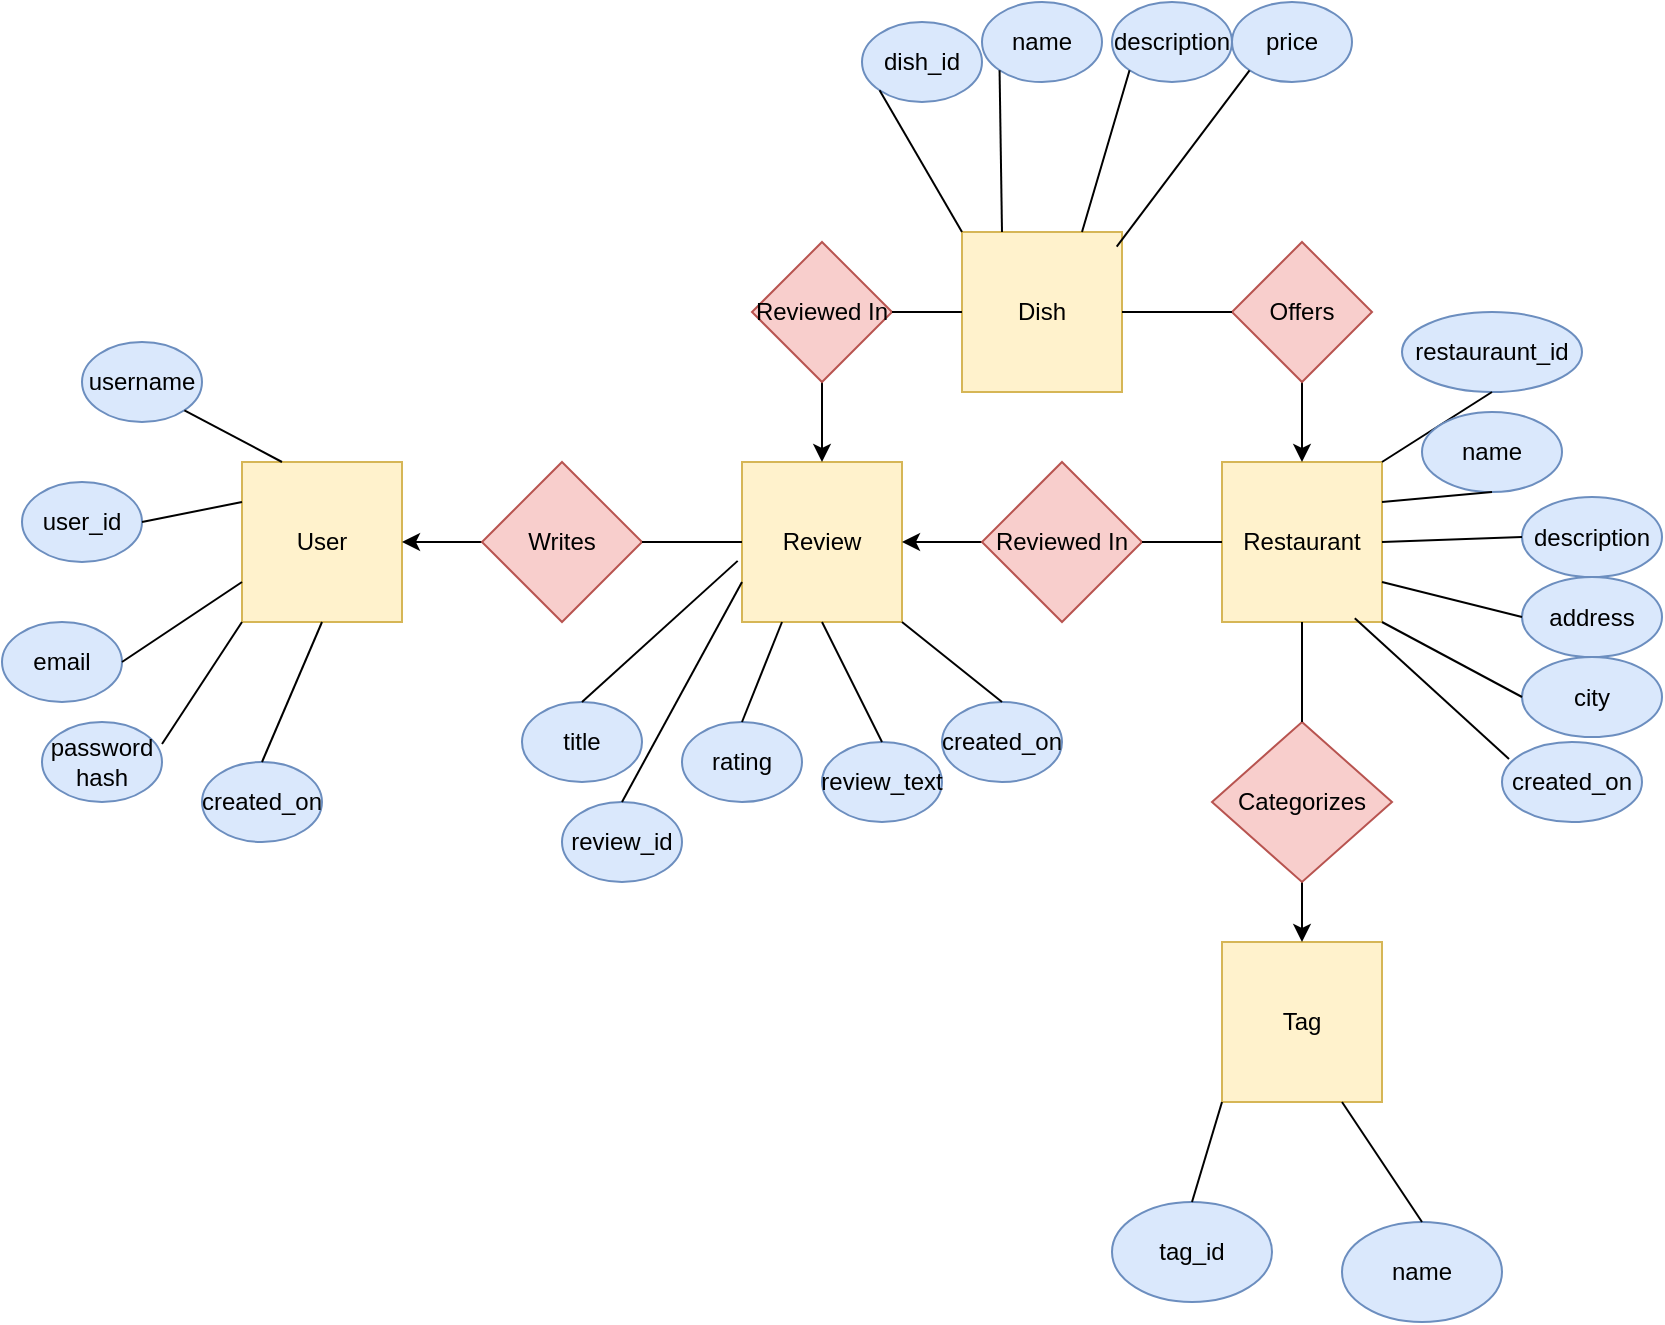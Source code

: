 <mxfile version="24.0.2" type="github">
  <diagram id="R2lEEEUBdFMjLlhIrx00" name="Page-1">
    <mxGraphModel dx="1059" dy="1577" grid="1" gridSize="10" guides="1" tooltips="1" connect="1" arrows="1" fold="1" page="1" pageScale="1" pageWidth="850" pageHeight="1100" math="0" shadow="0" extFonts="Permanent Marker^https://fonts.googleapis.com/css?family=Permanent+Marker">
      <root>
        <mxCell id="0" />
        <mxCell id="1" parent="0" />
        <mxCell id="V21aiv9WlOXdOeAyt_kI-1" value="User" style="whiteSpace=wrap;html=1;aspect=fixed;fillColor=#fff2cc;strokeColor=#d6b656;" vertex="1" parent="1">
          <mxGeometry x="160" y="80" width="80" height="80" as="geometry" />
        </mxCell>
        <mxCell id="V21aiv9WlOXdOeAyt_kI-2" value="Review" style="whiteSpace=wrap;html=1;aspect=fixed;fillColor=#fff2cc;strokeColor=#d6b656;" vertex="1" parent="1">
          <mxGeometry x="410" y="80" width="80" height="80" as="geometry" />
        </mxCell>
        <mxCell id="V21aiv9WlOXdOeAyt_kI-3" value="Restaurant" style="whiteSpace=wrap;html=1;aspect=fixed;fillColor=#fff2cc;strokeColor=#d6b656;" vertex="1" parent="1">
          <mxGeometry x="650" y="80" width="80" height="80" as="geometry" />
        </mxCell>
        <mxCell id="V21aiv9WlOXdOeAyt_kI-8" value="" style="edgeStyle=orthogonalEdgeStyle;rounded=0;orthogonalLoop=1;jettySize=auto;html=1;" edge="1" parent="1" source="V21aiv9WlOXdOeAyt_kI-4" target="V21aiv9WlOXdOeAyt_kI-1">
          <mxGeometry relative="1" as="geometry" />
        </mxCell>
        <mxCell id="V21aiv9WlOXdOeAyt_kI-4" value="Writes" style="rhombus;whiteSpace=wrap;html=1;fillColor=#f8cecc;strokeColor=#b85450;" vertex="1" parent="1">
          <mxGeometry x="280" y="80" width="80" height="80" as="geometry" />
        </mxCell>
        <mxCell id="V21aiv9WlOXdOeAyt_kI-10" value="" style="edgeStyle=orthogonalEdgeStyle;rounded=0;orthogonalLoop=1;jettySize=auto;html=1;" edge="1" parent="1" source="V21aiv9WlOXdOeAyt_kI-5" target="V21aiv9WlOXdOeAyt_kI-2">
          <mxGeometry relative="1" as="geometry" />
        </mxCell>
        <mxCell id="V21aiv9WlOXdOeAyt_kI-5" value="Reviewed In" style="rhombus;whiteSpace=wrap;html=1;fillColor=#f8cecc;strokeColor=#b85450;" vertex="1" parent="1">
          <mxGeometry x="530" y="80" width="80" height="80" as="geometry" />
        </mxCell>
        <mxCell id="V21aiv9WlOXdOeAyt_kI-6" value="&lt;div&gt;Tag&lt;/div&gt;" style="whiteSpace=wrap;html=1;aspect=fixed;fillColor=#fff2cc;strokeColor=#d6b656;" vertex="1" parent="1">
          <mxGeometry x="650" y="320" width="80" height="80" as="geometry" />
        </mxCell>
        <mxCell id="V21aiv9WlOXdOeAyt_kI-11" value="" style="edgeStyle=orthogonalEdgeStyle;rounded=0;orthogonalLoop=1;jettySize=auto;html=1;" edge="1" parent="1" source="V21aiv9WlOXdOeAyt_kI-7" target="V21aiv9WlOXdOeAyt_kI-6">
          <mxGeometry relative="1" as="geometry" />
        </mxCell>
        <mxCell id="V21aiv9WlOXdOeAyt_kI-7" value="Categorizes" style="rhombus;whiteSpace=wrap;html=1;fillColor=#f8cecc;strokeColor=#b85450;" vertex="1" parent="1">
          <mxGeometry x="645" y="210" width="90" height="80" as="geometry" />
        </mxCell>
        <mxCell id="V21aiv9WlOXdOeAyt_kI-12" value="" style="endArrow=none;html=1;rounded=0;entryX=1;entryY=0.5;entryDx=0;entryDy=0;exitX=0;exitY=0.5;exitDx=0;exitDy=0;" edge="1" parent="1" source="V21aiv9WlOXdOeAyt_kI-2" target="V21aiv9WlOXdOeAyt_kI-4">
          <mxGeometry width="50" height="50" relative="1" as="geometry">
            <mxPoint x="390" y="390" as="sourcePoint" />
            <mxPoint x="390" y="170" as="targetPoint" />
          </mxGeometry>
        </mxCell>
        <mxCell id="V21aiv9WlOXdOeAyt_kI-13" value="" style="endArrow=none;html=1;rounded=0;entryX=1;entryY=0.5;entryDx=0;entryDy=0;exitX=0;exitY=0.5;exitDx=0;exitDy=0;" edge="1" parent="1" source="V21aiv9WlOXdOeAyt_kI-3" target="V21aiv9WlOXdOeAyt_kI-5">
          <mxGeometry width="50" height="50" relative="1" as="geometry">
            <mxPoint x="390" y="270" as="sourcePoint" />
            <mxPoint x="440" y="220" as="targetPoint" />
          </mxGeometry>
        </mxCell>
        <mxCell id="V21aiv9WlOXdOeAyt_kI-14" value="" style="endArrow=none;html=1;rounded=0;entryX=0.5;entryY=1;entryDx=0;entryDy=0;exitX=0.5;exitY=0;exitDx=0;exitDy=0;" edge="1" parent="1" source="V21aiv9WlOXdOeAyt_kI-7" target="V21aiv9WlOXdOeAyt_kI-3">
          <mxGeometry width="50" height="50" relative="1" as="geometry">
            <mxPoint x="390" y="270" as="sourcePoint" />
            <mxPoint x="440" y="220" as="targetPoint" />
          </mxGeometry>
        </mxCell>
        <mxCell id="V21aiv9WlOXdOeAyt_kI-15" value="email" style="ellipse;whiteSpace=wrap;html=1;fillColor=#dae8fc;strokeColor=#6c8ebf;" vertex="1" parent="1">
          <mxGeometry x="40" y="160" width="60" height="40" as="geometry" />
        </mxCell>
        <mxCell id="V21aiv9WlOXdOeAyt_kI-16" value="password hash" style="ellipse;whiteSpace=wrap;html=1;fillColor=#dae8fc;strokeColor=#6c8ebf;" vertex="1" parent="1">
          <mxGeometry x="60" y="210" width="60" height="40" as="geometry" />
        </mxCell>
        <mxCell id="V21aiv9WlOXdOeAyt_kI-17" value="user_id" style="ellipse;whiteSpace=wrap;html=1;fillColor=#dae8fc;strokeColor=#6c8ebf;" vertex="1" parent="1">
          <mxGeometry x="50" y="90" width="60" height="40" as="geometry" />
        </mxCell>
        <mxCell id="V21aiv9WlOXdOeAyt_kI-18" value="created_on" style="ellipse;whiteSpace=wrap;html=1;fillColor=#dae8fc;strokeColor=#6c8ebf;" vertex="1" parent="1">
          <mxGeometry x="140" y="230" width="60" height="40" as="geometry" />
        </mxCell>
        <mxCell id="V21aiv9WlOXdOeAyt_kI-19" value="username" style="ellipse;whiteSpace=wrap;html=1;fillColor=#dae8fc;strokeColor=#6c8ebf;" vertex="1" parent="1">
          <mxGeometry x="80" y="20" width="60" height="40" as="geometry" />
        </mxCell>
        <mxCell id="V21aiv9WlOXdOeAyt_kI-20" value="" style="endArrow=none;html=1;rounded=0;entryX=0.5;entryY=1;entryDx=0;entryDy=0;exitX=0.5;exitY=0;exitDx=0;exitDy=0;" edge="1" parent="1" source="V21aiv9WlOXdOeAyt_kI-18" target="V21aiv9WlOXdOeAyt_kI-1">
          <mxGeometry width="50" height="50" relative="1" as="geometry">
            <mxPoint x="320" y="230" as="sourcePoint" />
            <mxPoint x="370" y="180" as="targetPoint" />
          </mxGeometry>
        </mxCell>
        <mxCell id="V21aiv9WlOXdOeAyt_kI-21" value="" style="endArrow=none;html=1;rounded=0;entryX=0;entryY=1;entryDx=0;entryDy=0;exitX=1;exitY=0.275;exitDx=0;exitDy=0;exitPerimeter=0;" edge="1" parent="1" source="V21aiv9WlOXdOeAyt_kI-16" target="V21aiv9WlOXdOeAyt_kI-1">
          <mxGeometry width="50" height="50" relative="1" as="geometry">
            <mxPoint x="180" y="240" as="sourcePoint" />
            <mxPoint x="210" y="170" as="targetPoint" />
          </mxGeometry>
        </mxCell>
        <mxCell id="V21aiv9WlOXdOeAyt_kI-22" value="" style="endArrow=none;html=1;rounded=0;entryX=0;entryY=0.75;entryDx=0;entryDy=0;exitX=1;exitY=0.5;exitDx=0;exitDy=0;" edge="1" parent="1" source="V21aiv9WlOXdOeAyt_kI-15" target="V21aiv9WlOXdOeAyt_kI-1">
          <mxGeometry width="50" height="50" relative="1" as="geometry">
            <mxPoint x="190" y="250" as="sourcePoint" />
            <mxPoint x="220" y="180" as="targetPoint" />
          </mxGeometry>
        </mxCell>
        <mxCell id="V21aiv9WlOXdOeAyt_kI-23" value="" style="endArrow=none;html=1;rounded=0;entryX=0;entryY=0.25;entryDx=0;entryDy=0;exitX=1;exitY=0.5;exitDx=0;exitDy=0;" edge="1" parent="1" source="V21aiv9WlOXdOeAyt_kI-17" target="V21aiv9WlOXdOeAyt_kI-1">
          <mxGeometry width="50" height="50" relative="1" as="geometry">
            <mxPoint x="200" y="260" as="sourcePoint" />
            <mxPoint x="230" y="190" as="targetPoint" />
          </mxGeometry>
        </mxCell>
        <mxCell id="V21aiv9WlOXdOeAyt_kI-24" value="" style="endArrow=none;html=1;rounded=0;entryX=1;entryY=1;entryDx=0;entryDy=0;exitX=0.25;exitY=0;exitDx=0;exitDy=0;" edge="1" parent="1" source="V21aiv9WlOXdOeAyt_kI-1" target="V21aiv9WlOXdOeAyt_kI-19">
          <mxGeometry width="50" height="50" relative="1" as="geometry">
            <mxPoint x="210" y="270" as="sourcePoint" />
            <mxPoint x="240" y="200" as="targetPoint" />
          </mxGeometry>
        </mxCell>
        <mxCell id="V21aiv9WlOXdOeAyt_kI-25" value="Dish" style="whiteSpace=wrap;html=1;aspect=fixed;fillColor=#fff2cc;strokeColor=#d6b656;" vertex="1" parent="1">
          <mxGeometry x="520" y="-35" width="80" height="80" as="geometry" />
        </mxCell>
        <mxCell id="V21aiv9WlOXdOeAyt_kI-30" value="" style="edgeStyle=orthogonalEdgeStyle;rounded=0;orthogonalLoop=1;jettySize=auto;html=1;" edge="1" parent="1" source="V21aiv9WlOXdOeAyt_kI-26" target="V21aiv9WlOXdOeAyt_kI-2">
          <mxGeometry relative="1" as="geometry" />
        </mxCell>
        <mxCell id="V21aiv9WlOXdOeAyt_kI-26" value="Reviewed In" style="rhombus;whiteSpace=wrap;html=1;fillColor=#f8cecc;strokeColor=#b85450;" vertex="1" parent="1">
          <mxGeometry x="415" y="-30" width="70" height="70" as="geometry" />
        </mxCell>
        <mxCell id="V21aiv9WlOXdOeAyt_kI-29" value="" style="edgeStyle=orthogonalEdgeStyle;rounded=0;orthogonalLoop=1;jettySize=auto;html=1;curved=1;" edge="1" parent="1" source="V21aiv9WlOXdOeAyt_kI-28" target="V21aiv9WlOXdOeAyt_kI-3">
          <mxGeometry relative="1" as="geometry" />
        </mxCell>
        <mxCell id="V21aiv9WlOXdOeAyt_kI-28" value="Offers" style="rhombus;whiteSpace=wrap;html=1;fillColor=#f8cecc;strokeColor=#b85450;" vertex="1" parent="1">
          <mxGeometry x="655" y="-30" width="70" height="70" as="geometry" />
        </mxCell>
        <mxCell id="V21aiv9WlOXdOeAyt_kI-31" value="" style="endArrow=none;html=1;rounded=0;exitX=1;exitY=0.5;exitDx=0;exitDy=0;entryX=0;entryY=0.5;entryDx=0;entryDy=0;" edge="1" parent="1" source="V21aiv9WlOXdOeAyt_kI-26" target="V21aiv9WlOXdOeAyt_kI-25">
          <mxGeometry width="50" height="50" relative="1" as="geometry">
            <mxPoint x="500" y="70" as="sourcePoint" />
            <mxPoint x="550" y="20" as="targetPoint" />
          </mxGeometry>
        </mxCell>
        <mxCell id="V21aiv9WlOXdOeAyt_kI-32" value="" style="endArrow=none;html=1;rounded=0;entryX=0;entryY=0.5;entryDx=0;entryDy=0;exitX=1;exitY=0.5;exitDx=0;exitDy=0;" edge="1" parent="1" source="V21aiv9WlOXdOeAyt_kI-25" target="V21aiv9WlOXdOeAyt_kI-28">
          <mxGeometry width="50" height="50" relative="1" as="geometry">
            <mxPoint x="500" y="70" as="sourcePoint" />
            <mxPoint x="550" y="20" as="targetPoint" />
          </mxGeometry>
        </mxCell>
        <mxCell id="V21aiv9WlOXdOeAyt_kI-33" value="review_id" style="ellipse;whiteSpace=wrap;html=1;fillColor=#dae8fc;strokeColor=#6c8ebf;" vertex="1" parent="1">
          <mxGeometry x="320" y="250" width="60" height="40" as="geometry" />
        </mxCell>
        <mxCell id="V21aiv9WlOXdOeAyt_kI-34" value="" style="endArrow=none;html=1;rounded=0;entryX=0;entryY=0.75;entryDx=0;entryDy=0;exitX=0.5;exitY=0;exitDx=0;exitDy=0;" edge="1" parent="1" source="V21aiv9WlOXdOeAyt_kI-33" target="V21aiv9WlOXdOeAyt_kI-2">
          <mxGeometry width="50" height="50" relative="1" as="geometry">
            <mxPoint x="500" y="190" as="sourcePoint" />
            <mxPoint x="380" y="55" as="targetPoint" />
          </mxGeometry>
        </mxCell>
        <mxCell id="V21aiv9WlOXdOeAyt_kI-36" value="rating" style="ellipse;whiteSpace=wrap;html=1;fillColor=#dae8fc;strokeColor=#6c8ebf;" vertex="1" parent="1">
          <mxGeometry x="380" y="210" width="60" height="40" as="geometry" />
        </mxCell>
        <mxCell id="V21aiv9WlOXdOeAyt_kI-37" value="" style="endArrow=none;html=1;rounded=0;entryX=0.25;entryY=1;entryDx=0;entryDy=0;exitX=0.5;exitY=0;exitDx=0;exitDy=0;" edge="1" parent="1" source="V21aiv9WlOXdOeAyt_kI-36" target="V21aiv9WlOXdOeAyt_kI-2">
          <mxGeometry width="50" height="50" relative="1" as="geometry">
            <mxPoint x="560" y="210" as="sourcePoint" />
            <mxPoint x="440" y="140" as="targetPoint" />
          </mxGeometry>
        </mxCell>
        <mxCell id="V21aiv9WlOXdOeAyt_kI-40" value="review_text" style="ellipse;whiteSpace=wrap;html=1;fillColor=#dae8fc;strokeColor=#6c8ebf;" vertex="1" parent="1">
          <mxGeometry x="450" y="220" width="60" height="40" as="geometry" />
        </mxCell>
        <mxCell id="V21aiv9WlOXdOeAyt_kI-41" value="" style="endArrow=none;html=1;rounded=0;entryX=0.5;entryY=1;entryDx=0;entryDy=0;exitX=0.5;exitY=0;exitDx=0;exitDy=0;" edge="1" parent="1" source="V21aiv9WlOXdOeAyt_kI-40" target="V21aiv9WlOXdOeAyt_kI-2">
          <mxGeometry width="50" height="50" relative="1" as="geometry">
            <mxPoint x="630" y="220" as="sourcePoint" />
            <mxPoint x="510" y="150" as="targetPoint" />
          </mxGeometry>
        </mxCell>
        <mxCell id="V21aiv9WlOXdOeAyt_kI-42" value="created_on" style="ellipse;whiteSpace=wrap;html=1;fillColor=#dae8fc;strokeColor=#6c8ebf;" vertex="1" parent="1">
          <mxGeometry x="510" y="200" width="60" height="40" as="geometry" />
        </mxCell>
        <mxCell id="V21aiv9WlOXdOeAyt_kI-43" value="" style="endArrow=none;html=1;rounded=0;entryX=1;entryY=1;entryDx=0;entryDy=0;exitX=0.5;exitY=0;exitDx=0;exitDy=0;" edge="1" parent="1" source="V21aiv9WlOXdOeAyt_kI-42" target="V21aiv9WlOXdOeAyt_kI-2">
          <mxGeometry width="50" height="50" relative="1" as="geometry">
            <mxPoint x="690" y="200" as="sourcePoint" />
            <mxPoint x="570" y="130" as="targetPoint" />
          </mxGeometry>
        </mxCell>
        <mxCell id="V21aiv9WlOXdOeAyt_kI-44" value="dish_id" style="ellipse;whiteSpace=wrap;html=1;fillColor=#dae8fc;strokeColor=#6c8ebf;" vertex="1" parent="1">
          <mxGeometry x="470" y="-140" width="60" height="40" as="geometry" />
        </mxCell>
        <mxCell id="V21aiv9WlOXdOeAyt_kI-45" value="" style="endArrow=none;html=1;rounded=0;entryX=0;entryY=0;entryDx=0;entryDy=0;exitX=0;exitY=1;exitDx=0;exitDy=0;" edge="1" parent="1" source="V21aiv9WlOXdOeAyt_kI-44" target="V21aiv9WlOXdOeAyt_kI-25">
          <mxGeometry width="50" height="50" relative="1" as="geometry">
            <mxPoint x="510" y="-100" as="sourcePoint" />
            <mxPoint x="530" y="-210" as="targetPoint" />
          </mxGeometry>
        </mxCell>
        <mxCell id="V21aiv9WlOXdOeAyt_kI-46" value="&lt;div&gt;title&lt;/div&gt;" style="ellipse;whiteSpace=wrap;html=1;fillColor=#dae8fc;strokeColor=#6c8ebf;" vertex="1" parent="1">
          <mxGeometry x="300" y="200" width="60" height="40" as="geometry" />
        </mxCell>
        <mxCell id="V21aiv9WlOXdOeAyt_kI-47" value="" style="endArrow=none;html=1;rounded=0;entryX=-0.027;entryY=0.618;entryDx=0;entryDy=0;exitX=0.5;exitY=0;exitDx=0;exitDy=0;entryPerimeter=0;" edge="1" parent="1" source="V21aiv9WlOXdOeAyt_kI-46" target="V21aiv9WlOXdOeAyt_kI-2">
          <mxGeometry width="50" height="50" relative="1" as="geometry">
            <mxPoint x="440" y="200" as="sourcePoint" />
            <mxPoint x="320" y="130" as="targetPoint" />
          </mxGeometry>
        </mxCell>
        <mxCell id="V21aiv9WlOXdOeAyt_kI-48" value="name" style="ellipse;whiteSpace=wrap;html=1;fillColor=#dae8fc;strokeColor=#6c8ebf;" vertex="1" parent="1">
          <mxGeometry x="530" y="-150" width="60" height="40" as="geometry" />
        </mxCell>
        <mxCell id="V21aiv9WlOXdOeAyt_kI-49" value="" style="endArrow=none;html=1;rounded=0;entryX=0.25;entryY=0;entryDx=0;entryDy=0;exitX=0;exitY=1;exitDx=0;exitDy=0;" edge="1" parent="1" source="V21aiv9WlOXdOeAyt_kI-48" target="V21aiv9WlOXdOeAyt_kI-25">
          <mxGeometry width="50" height="50" relative="1" as="geometry">
            <mxPoint x="570" y="-110" as="sourcePoint" />
            <mxPoint x="580" y="-45" as="targetPoint" />
          </mxGeometry>
        </mxCell>
        <mxCell id="V21aiv9WlOXdOeAyt_kI-50" value="description" style="ellipse;whiteSpace=wrap;html=1;fillColor=#dae8fc;strokeColor=#6c8ebf;" vertex="1" parent="1">
          <mxGeometry x="595" y="-150" width="60" height="40" as="geometry" />
        </mxCell>
        <mxCell id="V21aiv9WlOXdOeAyt_kI-51" value="" style="endArrow=none;html=1;rounded=0;entryX=0.75;entryY=0;entryDx=0;entryDy=0;exitX=0;exitY=1;exitDx=0;exitDy=0;" edge="1" parent="1" source="V21aiv9WlOXdOeAyt_kI-50" target="V21aiv9WlOXdOeAyt_kI-25">
          <mxGeometry width="50" height="50" relative="1" as="geometry">
            <mxPoint x="635" y="-110" as="sourcePoint" />
            <mxPoint x="645" y="-45" as="targetPoint" />
          </mxGeometry>
        </mxCell>
        <mxCell id="V21aiv9WlOXdOeAyt_kI-52" value="price" style="ellipse;whiteSpace=wrap;html=1;fillColor=#dae8fc;strokeColor=#6c8ebf;" vertex="1" parent="1">
          <mxGeometry x="655" y="-150" width="60" height="40" as="geometry" />
        </mxCell>
        <mxCell id="V21aiv9WlOXdOeAyt_kI-53" value="" style="endArrow=none;html=1;rounded=0;entryX=0.967;entryY=0.092;entryDx=0;entryDy=0;exitX=0;exitY=1;exitDx=0;exitDy=0;entryPerimeter=0;" edge="1" parent="1" source="V21aiv9WlOXdOeAyt_kI-52" target="V21aiv9WlOXdOeAyt_kI-25">
          <mxGeometry width="50" height="50" relative="1" as="geometry">
            <mxPoint x="695" y="-110" as="sourcePoint" />
            <mxPoint x="705" y="-45" as="targetPoint" />
          </mxGeometry>
        </mxCell>
        <mxCell id="V21aiv9WlOXdOeAyt_kI-54" value="restauraunt_id" style="ellipse;whiteSpace=wrap;html=1;fillColor=#dae8fc;strokeColor=#6c8ebf;" vertex="1" parent="1">
          <mxGeometry x="740" y="5" width="90" height="40" as="geometry" />
        </mxCell>
        <mxCell id="V21aiv9WlOXdOeAyt_kI-55" value="" style="endArrow=none;html=1;rounded=0;entryX=1;entryY=0;entryDx=0;entryDy=0;exitX=0.5;exitY=1;exitDx=0;exitDy=0;" edge="1" parent="1" source="V21aiv9WlOXdOeAyt_kI-54" target="V21aiv9WlOXdOeAyt_kI-3">
          <mxGeometry width="50" height="50" relative="1" as="geometry">
            <mxPoint x="790" y="15" as="sourcePoint" />
            <mxPoint x="800" y="80" as="targetPoint" />
          </mxGeometry>
        </mxCell>
        <mxCell id="V21aiv9WlOXdOeAyt_kI-56" value="name" style="ellipse;whiteSpace=wrap;html=1;fillColor=#dae8fc;strokeColor=#6c8ebf;" vertex="1" parent="1">
          <mxGeometry x="750" y="55" width="70" height="40" as="geometry" />
        </mxCell>
        <mxCell id="V21aiv9WlOXdOeAyt_kI-57" value="" style="endArrow=none;html=1;rounded=0;entryX=1;entryY=0.25;entryDx=0;entryDy=0;exitX=0.5;exitY=1;exitDx=0;exitDy=0;" edge="1" parent="1" source="V21aiv9WlOXdOeAyt_kI-56" target="V21aiv9WlOXdOeAyt_kI-3">
          <mxGeometry width="50" height="50" relative="1" as="geometry">
            <mxPoint x="800" y="65" as="sourcePoint" />
            <mxPoint x="740" y="130" as="targetPoint" />
          </mxGeometry>
        </mxCell>
        <mxCell id="V21aiv9WlOXdOeAyt_kI-58" value="description" style="ellipse;whiteSpace=wrap;html=1;fillColor=#dae8fc;strokeColor=#6c8ebf;" vertex="1" parent="1">
          <mxGeometry x="800" y="97.5" width="70" height="40" as="geometry" />
        </mxCell>
        <mxCell id="V21aiv9WlOXdOeAyt_kI-59" value="" style="endArrow=none;html=1;rounded=0;entryX=1;entryY=0.5;entryDx=0;entryDy=0;exitX=0;exitY=0.5;exitDx=0;exitDy=0;" edge="1" parent="1" source="V21aiv9WlOXdOeAyt_kI-58" target="V21aiv9WlOXdOeAyt_kI-3">
          <mxGeometry width="50" height="50" relative="1" as="geometry">
            <mxPoint x="850" y="107.5" as="sourcePoint" />
            <mxPoint x="780" y="142.5" as="targetPoint" />
          </mxGeometry>
        </mxCell>
        <mxCell id="V21aiv9WlOXdOeAyt_kI-60" value="address" style="ellipse;whiteSpace=wrap;html=1;fillColor=#dae8fc;strokeColor=#6c8ebf;" vertex="1" parent="1">
          <mxGeometry x="800" y="137.5" width="70" height="40" as="geometry" />
        </mxCell>
        <mxCell id="V21aiv9WlOXdOeAyt_kI-61" value="" style="endArrow=none;html=1;rounded=0;entryX=1;entryY=0.75;entryDx=0;entryDy=0;exitX=0;exitY=0.5;exitDx=0;exitDy=0;" edge="1" parent="1" source="V21aiv9WlOXdOeAyt_kI-60" target="V21aiv9WlOXdOeAyt_kI-3">
          <mxGeometry width="50" height="50" relative="1" as="geometry">
            <mxPoint x="850" y="147.5" as="sourcePoint" />
            <mxPoint x="780" y="182.5" as="targetPoint" />
          </mxGeometry>
        </mxCell>
        <mxCell id="V21aiv9WlOXdOeAyt_kI-62" value="city" style="ellipse;whiteSpace=wrap;html=1;fillColor=#dae8fc;strokeColor=#6c8ebf;" vertex="1" parent="1">
          <mxGeometry x="800" y="177.5" width="70" height="40" as="geometry" />
        </mxCell>
        <mxCell id="V21aiv9WlOXdOeAyt_kI-63" value="" style="endArrow=none;html=1;rounded=0;entryX=1;entryY=1;entryDx=0;entryDy=0;exitX=0;exitY=0.5;exitDx=0;exitDy=0;" edge="1" parent="1" source="V21aiv9WlOXdOeAyt_kI-62" target="V21aiv9WlOXdOeAyt_kI-3">
          <mxGeometry width="50" height="50" relative="1" as="geometry">
            <mxPoint x="850" y="187.5" as="sourcePoint" />
            <mxPoint x="780" y="222.5" as="targetPoint" />
          </mxGeometry>
        </mxCell>
        <mxCell id="V21aiv9WlOXdOeAyt_kI-64" value="created_on" style="ellipse;whiteSpace=wrap;html=1;fillColor=#dae8fc;strokeColor=#6c8ebf;" vertex="1" parent="1">
          <mxGeometry x="790" y="220" width="70" height="40" as="geometry" />
        </mxCell>
        <mxCell id="V21aiv9WlOXdOeAyt_kI-65" value="" style="endArrow=none;html=1;rounded=0;entryX=0.83;entryY=0.976;entryDx=0;entryDy=0;exitX=0.05;exitY=0.213;exitDx=0;exitDy=0;exitPerimeter=0;entryPerimeter=0;" edge="1" parent="1" source="V21aiv9WlOXdOeAyt_kI-64" target="V21aiv9WlOXdOeAyt_kI-3">
          <mxGeometry width="50" height="50" relative="1" as="geometry">
            <mxPoint x="840" y="230" as="sourcePoint" />
            <mxPoint x="770" y="265" as="targetPoint" />
          </mxGeometry>
        </mxCell>
        <mxCell id="V21aiv9WlOXdOeAyt_kI-66" value="tag_id" style="ellipse;whiteSpace=wrap;html=1;fillColor=#dae8fc;strokeColor=#6c8ebf;" vertex="1" parent="1">
          <mxGeometry x="595" y="450" width="80" height="50" as="geometry" />
        </mxCell>
        <mxCell id="V21aiv9WlOXdOeAyt_kI-67" value="name" style="ellipse;whiteSpace=wrap;html=1;fillColor=#dae8fc;strokeColor=#6c8ebf;" vertex="1" parent="1">
          <mxGeometry x="710" y="460" width="80" height="50" as="geometry" />
        </mxCell>
        <mxCell id="V21aiv9WlOXdOeAyt_kI-68" value="" style="endArrow=none;html=1;rounded=0;entryX=0;entryY=1;entryDx=0;entryDy=0;exitX=0.5;exitY=0;exitDx=0;exitDy=0;" edge="1" parent="1" source="V21aiv9WlOXdOeAyt_kI-66" target="V21aiv9WlOXdOeAyt_kI-6">
          <mxGeometry width="50" height="50" relative="1" as="geometry">
            <mxPoint x="590" y="500" as="sourcePoint" />
            <mxPoint x="640" y="450" as="targetPoint" />
          </mxGeometry>
        </mxCell>
        <mxCell id="V21aiv9WlOXdOeAyt_kI-69" value="" style="endArrow=none;html=1;rounded=0;entryX=0.75;entryY=1;entryDx=0;entryDy=0;exitX=0.5;exitY=0;exitDx=0;exitDy=0;" edge="1" parent="1" source="V21aiv9WlOXdOeAyt_kI-67" target="V21aiv9WlOXdOeAyt_kI-6">
          <mxGeometry width="50" height="50" relative="1" as="geometry">
            <mxPoint x="590" y="500" as="sourcePoint" />
            <mxPoint x="640" y="450" as="targetPoint" />
          </mxGeometry>
        </mxCell>
      </root>
    </mxGraphModel>
  </diagram>
</mxfile>
